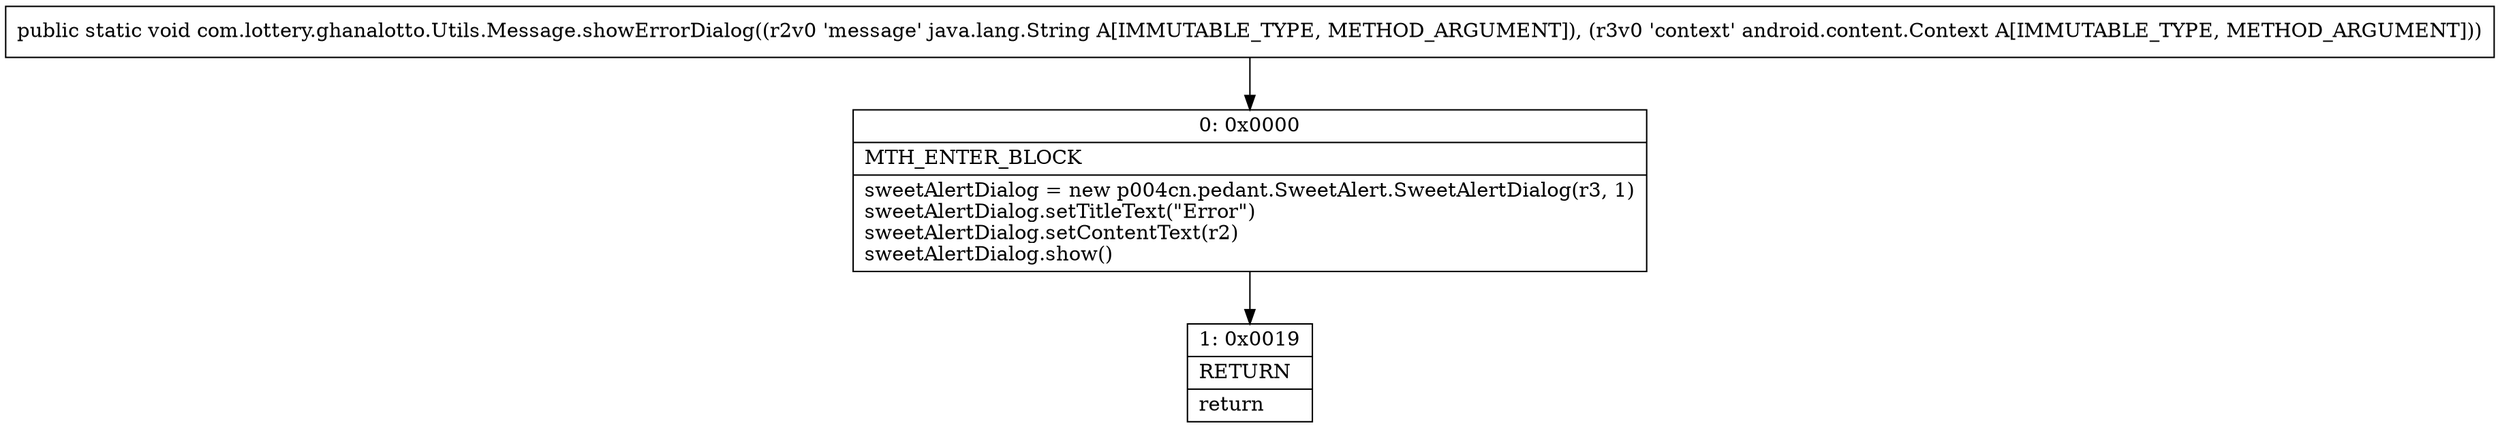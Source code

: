 digraph "CFG forcom.lottery.ghanalotto.Utils.Message.showErrorDialog(Ljava\/lang\/String;Landroid\/content\/Context;)V" {
Node_0 [shape=record,label="{0\:\ 0x0000|MTH_ENTER_BLOCK\l|sweetAlertDialog = new p004cn.pedant.SweetAlert.SweetAlertDialog(r3, 1)\lsweetAlertDialog.setTitleText(\"Error\")\lsweetAlertDialog.setContentText(r2)\lsweetAlertDialog.show()\l}"];
Node_1 [shape=record,label="{1\:\ 0x0019|RETURN\l|return\l}"];
MethodNode[shape=record,label="{public static void com.lottery.ghanalotto.Utils.Message.showErrorDialog((r2v0 'message' java.lang.String A[IMMUTABLE_TYPE, METHOD_ARGUMENT]), (r3v0 'context' android.content.Context A[IMMUTABLE_TYPE, METHOD_ARGUMENT])) }"];
MethodNode -> Node_0;
Node_0 -> Node_1;
}

